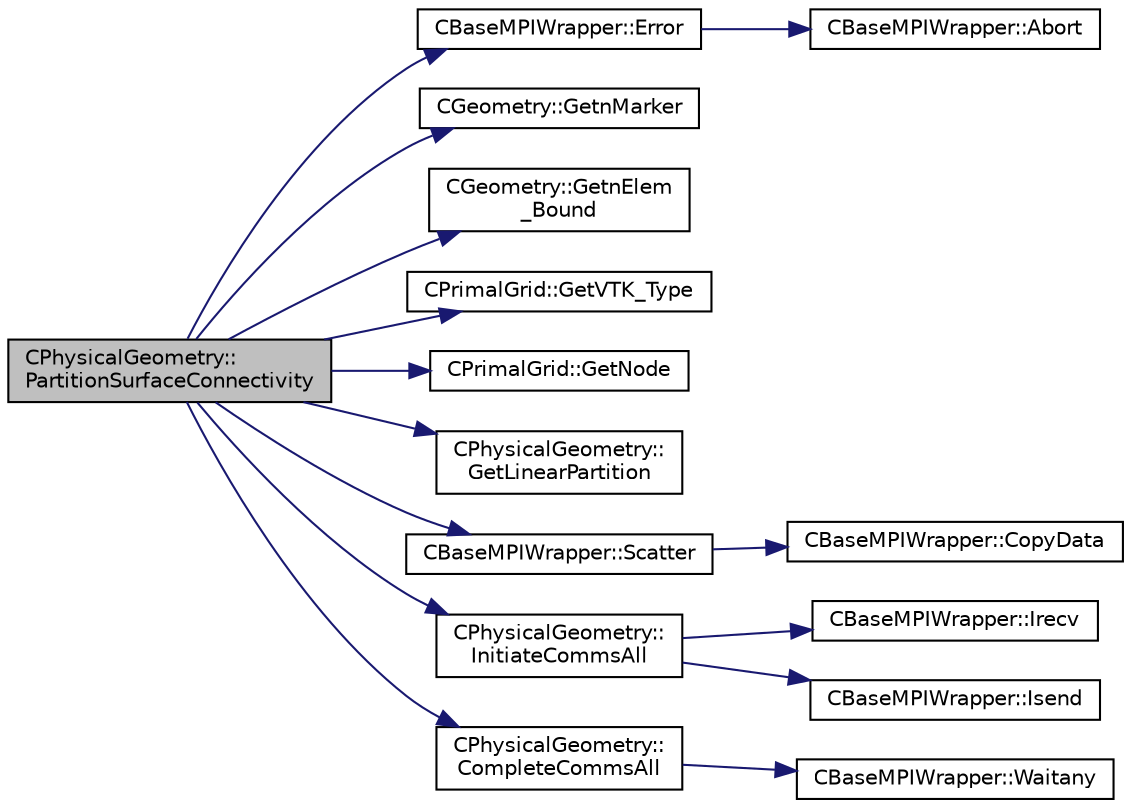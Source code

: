 digraph "CPhysicalGeometry::PartitionSurfaceConnectivity"
{
  edge [fontname="Helvetica",fontsize="10",labelfontname="Helvetica",labelfontsize="10"];
  node [fontname="Helvetica",fontsize="10",shape=record];
  rankdir="LR";
  Node807 [label="CPhysicalGeometry::\lPartitionSurfaceConnectivity",height=0.2,width=0.4,color="black", fillcolor="grey75", style="filled", fontcolor="black"];
  Node807 -> Node808 [color="midnightblue",fontsize="10",style="solid",fontname="Helvetica"];
  Node808 [label="CBaseMPIWrapper::Error",height=0.2,width=0.4,color="black", fillcolor="white", style="filled",URL="$class_c_base_m_p_i_wrapper.html#a04457c47629bda56704e6a8804833eeb"];
  Node808 -> Node809 [color="midnightblue",fontsize="10",style="solid",fontname="Helvetica"];
  Node809 [label="CBaseMPIWrapper::Abort",height=0.2,width=0.4,color="black", fillcolor="white", style="filled",URL="$class_c_base_m_p_i_wrapper.html#a21ef5681e2acb532d345e9bab173ef07"];
  Node807 -> Node810 [color="midnightblue",fontsize="10",style="solid",fontname="Helvetica"];
  Node810 [label="CGeometry::GetnMarker",height=0.2,width=0.4,color="black", fillcolor="white", style="filled",URL="$class_c_geometry.html#a3c899d1370312702c189a8ee95a63ef7",tooltip="Get number of markers. "];
  Node807 -> Node811 [color="midnightblue",fontsize="10",style="solid",fontname="Helvetica"];
  Node811 [label="CGeometry::GetnElem\l_Bound",height=0.2,width=0.4,color="black", fillcolor="white", style="filled",URL="$class_c_geometry.html#a4b903006a657111168bcfd5ad5ff2a35",tooltip="Get the number of boundary elements. "];
  Node807 -> Node812 [color="midnightblue",fontsize="10",style="solid",fontname="Helvetica"];
  Node812 [label="CPrimalGrid::GetVTK_Type",height=0.2,width=0.4,color="black", fillcolor="white", style="filled",URL="$class_c_primal_grid.html#adb676897e7cf4a83ceb83065e7c6a04f",tooltip="A pure virtual member. "];
  Node807 -> Node813 [color="midnightblue",fontsize="10",style="solid",fontname="Helvetica"];
  Node813 [label="CPrimalGrid::GetNode",height=0.2,width=0.4,color="black", fillcolor="white", style="filled",URL="$class_c_primal_grid.html#a4fc7b6b6ac5025325c7e68fb56fbeef8",tooltip="A pure virtual member. "];
  Node807 -> Node814 [color="midnightblue",fontsize="10",style="solid",fontname="Helvetica"];
  Node814 [label="CPhysicalGeometry::\lGetLinearPartition",height=0.2,width=0.4,color="black", fillcolor="white", style="filled",URL="$class_c_physical_geometry.html#a38fc16269e09e2c19f09ef1326662cb7",tooltip="Get the processor that owns the global numbering index based on the linear partitioning. "];
  Node807 -> Node815 [color="midnightblue",fontsize="10",style="solid",fontname="Helvetica"];
  Node815 [label="CBaseMPIWrapper::Scatter",height=0.2,width=0.4,color="black", fillcolor="white", style="filled",URL="$class_c_base_m_p_i_wrapper.html#a5f051fa44735aa86ed4bbbbd9428d2ac"];
  Node815 -> Node816 [color="midnightblue",fontsize="10",style="solid",fontname="Helvetica"];
  Node816 [label="CBaseMPIWrapper::CopyData",height=0.2,width=0.4,color="black", fillcolor="white", style="filled",URL="$class_c_base_m_p_i_wrapper.html#a4725cc1dd65b161b483e812a538a5e36"];
  Node807 -> Node817 [color="midnightblue",fontsize="10",style="solid",fontname="Helvetica"];
  Node817 [label="CPhysicalGeometry::\lInitiateCommsAll",height=0.2,width=0.4,color="black", fillcolor="white", style="filled",URL="$class_c_physical_geometry.html#af14657436bea293f70e5543b34e9da2b",tooltip="Routine to launch non-blocking sends and recvs amongst all processors. "];
  Node817 -> Node818 [color="midnightblue",fontsize="10",style="solid",fontname="Helvetica"];
  Node818 [label="CBaseMPIWrapper::Irecv",height=0.2,width=0.4,color="black", fillcolor="white", style="filled",URL="$class_c_base_m_p_i_wrapper.html#ae41565b441aee76e1b48eb03e5ac86dd"];
  Node817 -> Node819 [color="midnightblue",fontsize="10",style="solid",fontname="Helvetica"];
  Node819 [label="CBaseMPIWrapper::Isend",height=0.2,width=0.4,color="black", fillcolor="white", style="filled",URL="$class_c_base_m_p_i_wrapper.html#a43a415ec11a029ade218eaf8c807a817"];
  Node807 -> Node820 [color="midnightblue",fontsize="10",style="solid",fontname="Helvetica"];
  Node820 [label="CPhysicalGeometry::\lCompleteCommsAll",height=0.2,width=0.4,color="black", fillcolor="white", style="filled",URL="$class_c_physical_geometry.html#af4280607f8bcb8feaff6daba48a9e686",tooltip="Routine to complete the set of non-blocking communications launched with InitiateComms() with MPI_Wai..."];
  Node820 -> Node821 [color="midnightblue",fontsize="10",style="solid",fontname="Helvetica"];
  Node821 [label="CBaseMPIWrapper::Waitany",height=0.2,width=0.4,color="black", fillcolor="white", style="filled",URL="$class_c_base_m_p_i_wrapper.html#ade364e6661c9eec2070a2448dbb5750b"];
}
